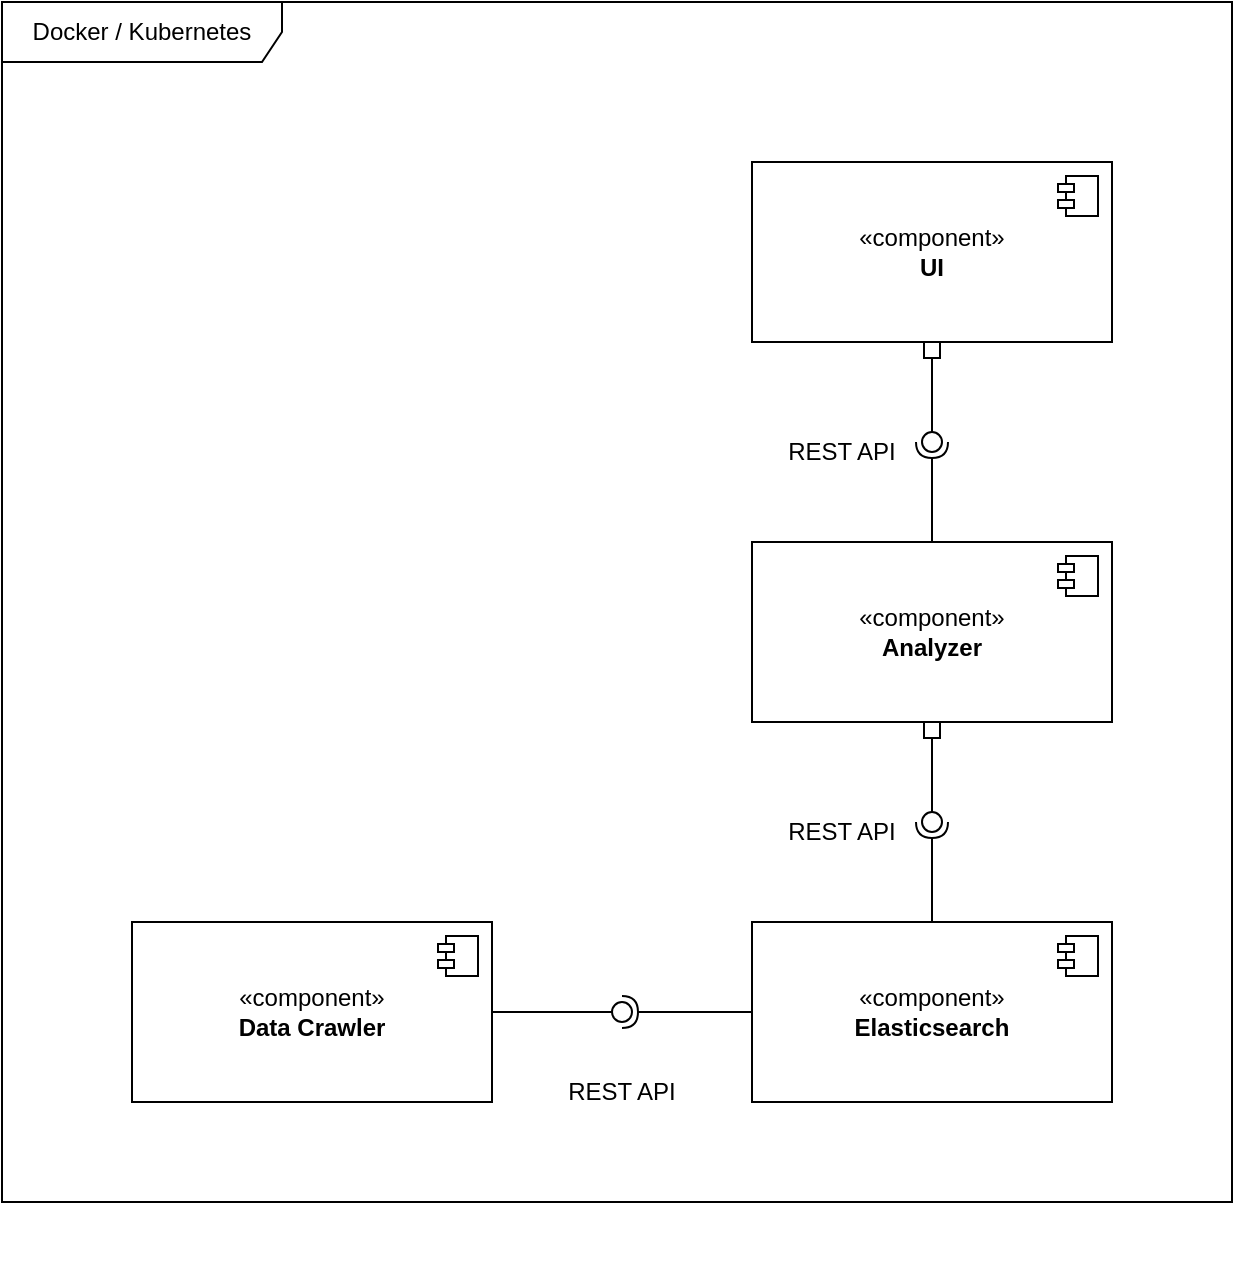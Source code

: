 <mxfile version="21.6.8" type="device">
  <diagram name="Page-1" id="YSyAPdnmFSUSHfiPZwmO">
    <mxGraphModel dx="1122" dy="949" grid="1" gridSize="10" guides="1" tooltips="1" connect="1" arrows="1" fold="1" page="1" pageScale="1" pageWidth="850" pageHeight="1100" math="0" shadow="0">
      <root>
        <mxCell id="0" />
        <mxCell id="1" parent="0" />
        <mxCell id="lMtsCGv7hXH7_TP7z-IM-11" value="" style="ellipse;whiteSpace=wrap;html=1;align=center;aspect=fixed;fillColor=none;strokeColor=none;resizable=0;perimeter=centerPerimeter;rotatable=0;allowArrows=0;points=[];outlineConnect=1;" vertex="1" parent="1">
          <mxGeometry x="660" y="720" width="10" height="10" as="geometry" />
        </mxCell>
        <mxCell id="lMtsCGv7hXH7_TP7z-IM-17" value="«component»&lt;br&gt;&lt;b&gt;Analyzer&lt;/b&gt;&lt;br&gt;&lt;b&gt;&lt;/b&gt;" style="html=1;dropTarget=0;whiteSpace=wrap;" vertex="1" parent="1">
          <mxGeometry x="465" y="360" width="180" height="90" as="geometry" />
        </mxCell>
        <mxCell id="lMtsCGv7hXH7_TP7z-IM-18" value="" style="shape=module;jettyWidth=8;jettyHeight=4;" vertex="1" parent="lMtsCGv7hXH7_TP7z-IM-17">
          <mxGeometry x="1" width="20" height="20" relative="1" as="geometry">
            <mxPoint x="-27" y="7" as="offset" />
          </mxGeometry>
        </mxCell>
        <mxCell id="lMtsCGv7hXH7_TP7z-IM-19" value="&lt;div&gt;«component»&lt;/div&gt;&lt;div&gt;&lt;b&gt;Elasticsearch&lt;/b&gt;&lt;/div&gt;" style="html=1;dropTarget=0;whiteSpace=wrap;" vertex="1" parent="1">
          <mxGeometry x="465" y="550" width="180" height="90" as="geometry" />
        </mxCell>
        <mxCell id="lMtsCGv7hXH7_TP7z-IM-20" value="" style="shape=module;jettyWidth=8;jettyHeight=4;" vertex="1" parent="lMtsCGv7hXH7_TP7z-IM-19">
          <mxGeometry x="1" width="20" height="20" relative="1" as="geometry">
            <mxPoint x="-27" y="7" as="offset" />
          </mxGeometry>
        </mxCell>
        <mxCell id="lMtsCGv7hXH7_TP7z-IM-21" value="«component»&lt;br&gt;&lt;b&gt;Data Crawler&lt;/b&gt;&lt;br&gt;&lt;b&gt;&lt;/b&gt;" style="html=1;dropTarget=0;whiteSpace=wrap;" vertex="1" parent="1">
          <mxGeometry x="155" y="550" width="180" height="90" as="geometry" />
        </mxCell>
        <mxCell id="lMtsCGv7hXH7_TP7z-IM-22" value="" style="shape=module;jettyWidth=8;jettyHeight=4;" vertex="1" parent="lMtsCGv7hXH7_TP7z-IM-21">
          <mxGeometry x="1" width="20" height="20" relative="1" as="geometry">
            <mxPoint x="-27" y="7" as="offset" />
          </mxGeometry>
        </mxCell>
        <mxCell id="lMtsCGv7hXH7_TP7z-IM-23" value="&lt;div&gt;«component»&lt;b&gt;&lt;br&gt;&lt;/b&gt;&lt;/div&gt;&lt;div&gt;&lt;b&gt;UI&lt;/b&gt;&lt;/div&gt;" style="html=1;dropTarget=0;whiteSpace=wrap;" vertex="1" parent="1">
          <mxGeometry x="465" y="170" width="180" height="90" as="geometry" />
        </mxCell>
        <mxCell id="lMtsCGv7hXH7_TP7z-IM-24" value="" style="shape=module;jettyWidth=8;jettyHeight=4;" vertex="1" parent="lMtsCGv7hXH7_TP7z-IM-23">
          <mxGeometry x="1" width="20" height="20" relative="1" as="geometry">
            <mxPoint x="-27" y="7" as="offset" />
          </mxGeometry>
        </mxCell>
        <mxCell id="lMtsCGv7hXH7_TP7z-IM-29" value="Docker / Kubernetes" style="shape=umlFrame;whiteSpace=wrap;html=1;pointerEvents=0;width=140;height=30;" vertex="1" parent="1">
          <mxGeometry x="90" y="90" width="615" height="600" as="geometry" />
        </mxCell>
        <mxCell id="lMtsCGv7hXH7_TP7z-IM-31" value="" style="rounded=0;orthogonalLoop=1;jettySize=auto;html=1;endArrow=halfCircle;endFill=0;endSize=6;strokeWidth=1;sketch=0;exitX=0.5;exitY=0;exitDx=0;exitDy=0;" edge="1" parent="1" source="lMtsCGv7hXH7_TP7z-IM-19">
          <mxGeometry relative="1" as="geometry">
            <mxPoint x="610" y="665" as="sourcePoint" />
            <mxPoint x="555" y="500" as="targetPoint" />
          </mxGeometry>
        </mxCell>
        <mxCell id="lMtsCGv7hXH7_TP7z-IM-32" value="" style="rounded=0;orthogonalLoop=1;jettySize=auto;html=1;endArrow=oval;endFill=0;sketch=0;sourcePerimeterSpacing=0;targetPerimeterSpacing=0;endSize=10;exitX=0.5;exitY=1;exitDx=0;exitDy=0;startArrow=box;startFill=0;" edge="1" parent="1" source="lMtsCGv7hXH7_TP7z-IM-17">
          <mxGeometry relative="1" as="geometry">
            <mxPoint x="570" y="665" as="sourcePoint" />
            <mxPoint x="555" y="500" as="targetPoint" />
          </mxGeometry>
        </mxCell>
        <mxCell id="lMtsCGv7hXH7_TP7z-IM-33" value="" style="ellipse;whiteSpace=wrap;html=1;align=center;aspect=fixed;fillColor=none;strokeColor=none;resizable=0;perimeter=centerPerimeter;rotatable=0;allowArrows=0;points=[];outlineConnect=1;" vertex="1" parent="1">
          <mxGeometry x="585" y="660" width="10" height="10" as="geometry" />
        </mxCell>
        <mxCell id="lMtsCGv7hXH7_TP7z-IM-34" value="" style="rounded=0;orthogonalLoop=1;jettySize=auto;html=1;endArrow=halfCircle;endFill=0;endSize=6;strokeWidth=1;sketch=0;exitX=0.5;exitY=0;exitDx=0;exitDy=0;" edge="1" parent="1" source="lMtsCGv7hXH7_TP7z-IM-17">
          <mxGeometry relative="1" as="geometry">
            <mxPoint x="642" y="405" as="sourcePoint" />
            <mxPoint x="555" y="310" as="targetPoint" />
          </mxGeometry>
        </mxCell>
        <mxCell id="lMtsCGv7hXH7_TP7z-IM-35" value="" style="rounded=0;orthogonalLoop=1;jettySize=auto;html=1;endArrow=oval;endFill=0;sketch=0;sourcePerimeterSpacing=0;targetPerimeterSpacing=0;endSize=10;exitX=0.5;exitY=1;exitDx=0;exitDy=0;startArrow=box;startFill=0;" edge="1" parent="1" source="lMtsCGv7hXH7_TP7z-IM-23">
          <mxGeometry relative="1" as="geometry">
            <mxPoint x="635" y="425" as="sourcePoint" />
            <mxPoint x="555" y="310" as="targetPoint" />
          </mxGeometry>
        </mxCell>
        <mxCell id="lMtsCGv7hXH7_TP7z-IM-36" value="" style="ellipse;whiteSpace=wrap;html=1;align=center;aspect=fixed;fillColor=none;strokeColor=none;resizable=0;perimeter=centerPerimeter;rotatable=0;allowArrows=0;points=[];outlineConnect=1;" vertex="1" parent="1">
          <mxGeometry x="700" y="130" width="10" height="10" as="geometry" />
        </mxCell>
        <mxCell id="lMtsCGv7hXH7_TP7z-IM-37" value="" style="rounded=0;orthogonalLoop=1;jettySize=auto;html=1;endArrow=halfCircle;endFill=0;endSize=6;strokeWidth=1;sketch=0;exitX=0;exitY=0.5;exitDx=0;exitDy=0;" edge="1" target="lMtsCGv7hXH7_TP7z-IM-39" parent="1" source="lMtsCGv7hXH7_TP7z-IM-19">
          <mxGeometry relative="1" as="geometry">
            <mxPoint x="615" y="525" as="sourcePoint" />
          </mxGeometry>
        </mxCell>
        <mxCell id="lMtsCGv7hXH7_TP7z-IM-40" value="" style="rounded=0;orthogonalLoop=1;jettySize=auto;html=1;endArrow=oval;endFill=0;sketch=0;sourcePerimeterSpacing=0;targetPerimeterSpacing=0;endSize=10;exitX=1;exitY=0.5;exitDx=0;exitDy=0;" edge="1" parent="1" source="lMtsCGv7hXH7_TP7z-IM-21" target="lMtsCGv7hXH7_TP7z-IM-39">
          <mxGeometry relative="1" as="geometry">
            <mxPoint x="335" y="595" as="sourcePoint" />
            <mxPoint x="405" y="595" as="targetPoint" />
          </mxGeometry>
        </mxCell>
        <mxCell id="lMtsCGv7hXH7_TP7z-IM-39" value="" style="ellipse;whiteSpace=wrap;html=1;align=center;aspect=fixed;fillColor=none;strokeColor=none;resizable=0;perimeter=centerPerimeter;rotatable=0;allowArrows=0;points=[];outlineConnect=1;" vertex="1" parent="1">
          <mxGeometry x="395" y="590" width="10" height="10" as="geometry" />
        </mxCell>
        <mxCell id="lMtsCGv7hXH7_TP7z-IM-41" value="REST API" style="text;html=1;strokeColor=none;fillColor=none;align=center;verticalAlign=middle;whiteSpace=wrap;rounded=0;" vertex="1" parent="1">
          <mxGeometry x="480" y="300" width="60" height="30" as="geometry" />
        </mxCell>
        <mxCell id="lMtsCGv7hXH7_TP7z-IM-42" value="REST API" style="text;html=1;strokeColor=none;fillColor=none;align=center;verticalAlign=middle;whiteSpace=wrap;rounded=0;" vertex="1" parent="1">
          <mxGeometry x="480" y="490" width="60" height="30" as="geometry" />
        </mxCell>
        <mxCell id="lMtsCGv7hXH7_TP7z-IM-43" value="REST API" style="text;html=1;strokeColor=none;fillColor=none;align=center;verticalAlign=middle;whiteSpace=wrap;rounded=0;" vertex="1" parent="1">
          <mxGeometry x="370" y="620" width="60" height="30" as="geometry" />
        </mxCell>
      </root>
    </mxGraphModel>
  </diagram>
</mxfile>
